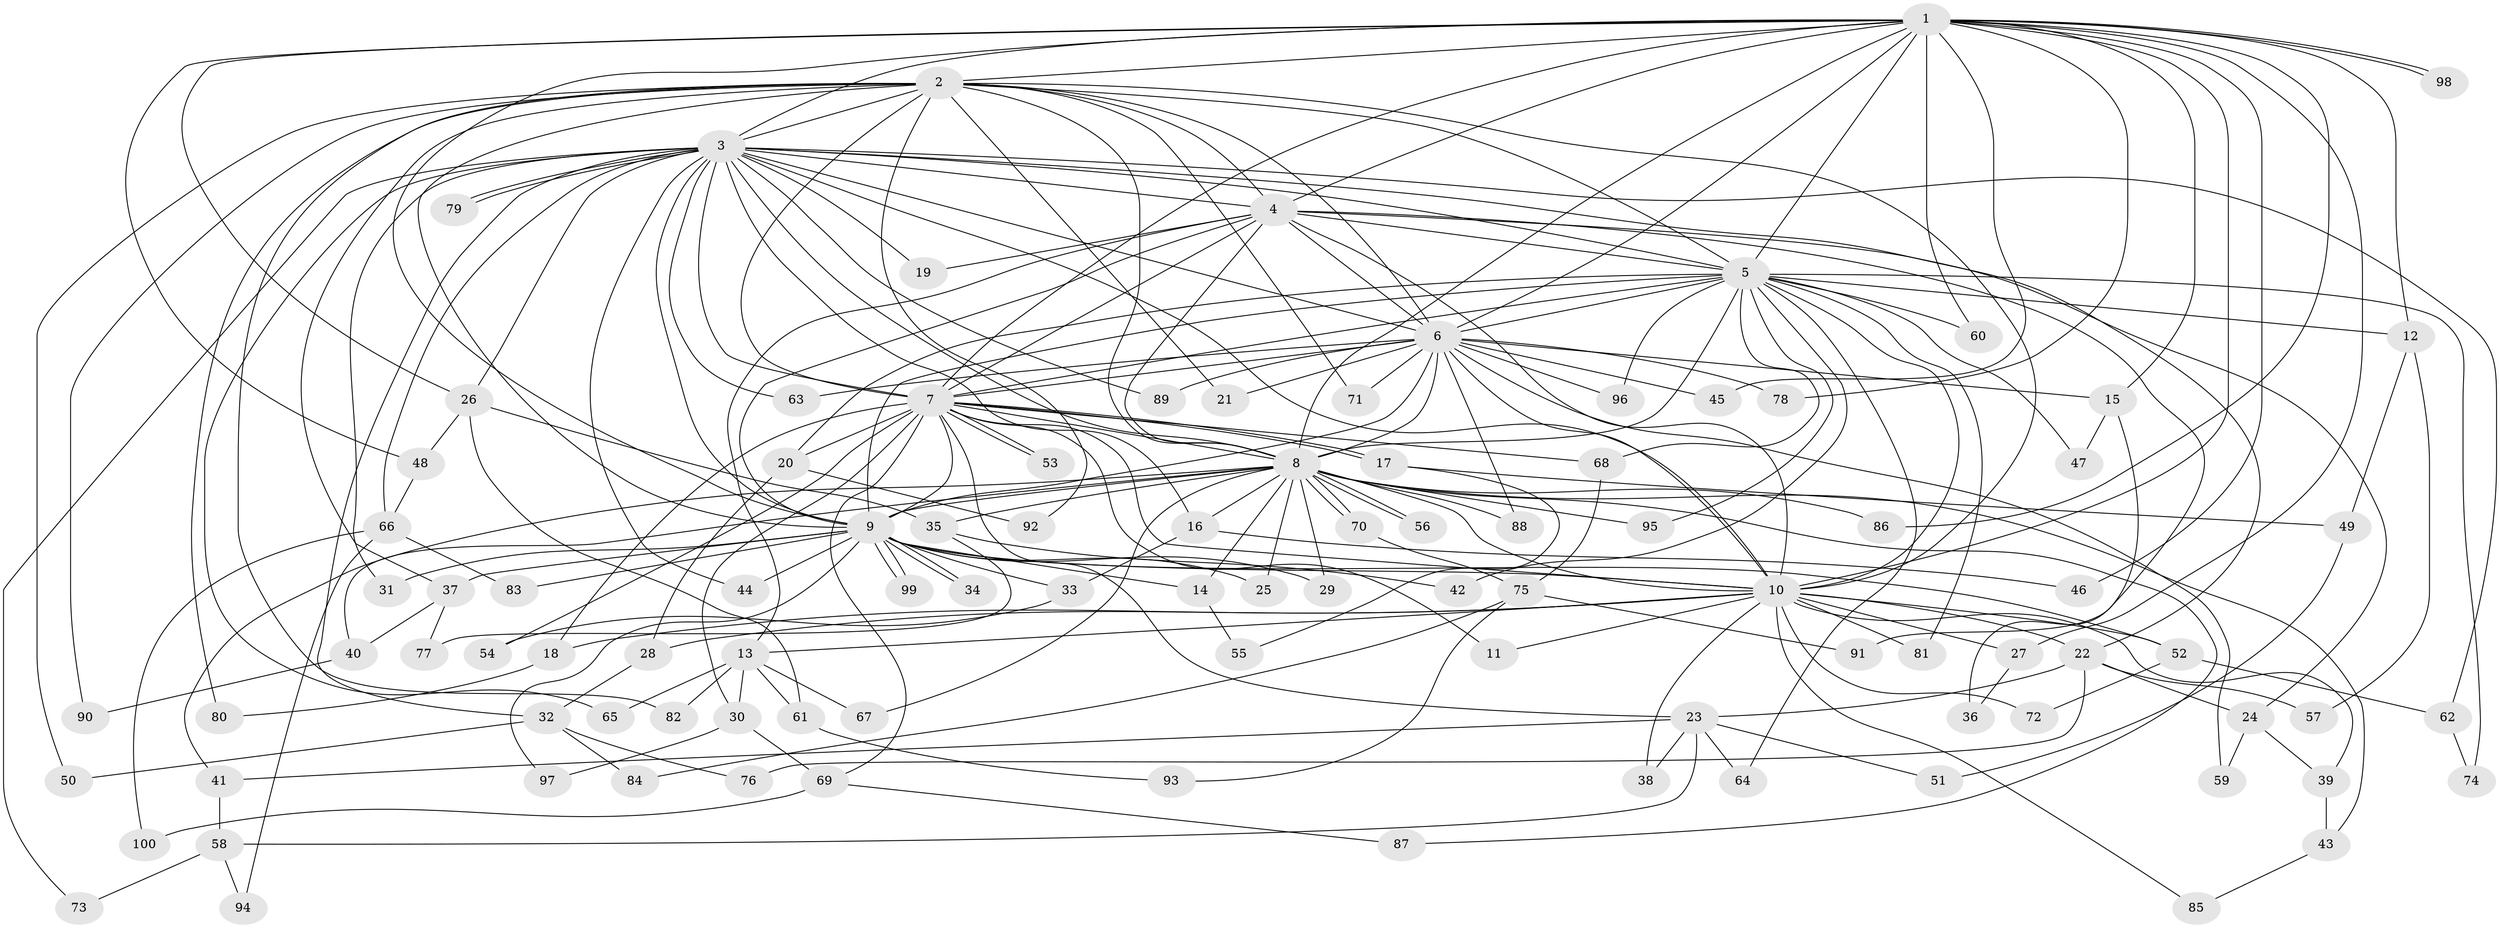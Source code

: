 // Generated by graph-tools (version 1.1) at 2025/38/02/21/25 10:38:52]
// undirected, 100 vertices, 225 edges
graph export_dot {
graph [start="1"]
  node [color=gray90,style=filled];
  1;
  2;
  3;
  4;
  5;
  6;
  7;
  8;
  9;
  10;
  11;
  12;
  13;
  14;
  15;
  16;
  17;
  18;
  19;
  20;
  21;
  22;
  23;
  24;
  25;
  26;
  27;
  28;
  29;
  30;
  31;
  32;
  33;
  34;
  35;
  36;
  37;
  38;
  39;
  40;
  41;
  42;
  43;
  44;
  45;
  46;
  47;
  48;
  49;
  50;
  51;
  52;
  53;
  54;
  55;
  56;
  57;
  58;
  59;
  60;
  61;
  62;
  63;
  64;
  65;
  66;
  67;
  68;
  69;
  70;
  71;
  72;
  73;
  74;
  75;
  76;
  77;
  78;
  79;
  80;
  81;
  82;
  83;
  84;
  85;
  86;
  87;
  88;
  89;
  90;
  91;
  92;
  93;
  94;
  95;
  96;
  97;
  98;
  99;
  100;
  1 -- 2;
  1 -- 3;
  1 -- 4;
  1 -- 5;
  1 -- 6;
  1 -- 7;
  1 -- 8;
  1 -- 9;
  1 -- 10;
  1 -- 12;
  1 -- 15;
  1 -- 26;
  1 -- 27;
  1 -- 45;
  1 -- 46;
  1 -- 48;
  1 -- 60;
  1 -- 78;
  1 -- 86;
  1 -- 98;
  1 -- 98;
  2 -- 3;
  2 -- 4;
  2 -- 5;
  2 -- 6;
  2 -- 7;
  2 -- 8;
  2 -- 9;
  2 -- 10;
  2 -- 21;
  2 -- 37;
  2 -- 50;
  2 -- 71;
  2 -- 80;
  2 -- 82;
  2 -- 90;
  2 -- 92;
  3 -- 4;
  3 -- 5;
  3 -- 6;
  3 -- 7;
  3 -- 8;
  3 -- 9;
  3 -- 10;
  3 -- 16;
  3 -- 19;
  3 -- 22;
  3 -- 26;
  3 -- 31;
  3 -- 32;
  3 -- 44;
  3 -- 62;
  3 -- 63;
  3 -- 65;
  3 -- 66;
  3 -- 73;
  3 -- 79;
  3 -- 79;
  3 -- 89;
  4 -- 5;
  4 -- 6;
  4 -- 7;
  4 -- 8;
  4 -- 9;
  4 -- 10;
  4 -- 13;
  4 -- 19;
  4 -- 24;
  4 -- 36;
  5 -- 6;
  5 -- 7;
  5 -- 8;
  5 -- 9;
  5 -- 10;
  5 -- 12;
  5 -- 20;
  5 -- 42;
  5 -- 47;
  5 -- 60;
  5 -- 64;
  5 -- 68;
  5 -- 74;
  5 -- 81;
  5 -- 95;
  5 -- 96;
  6 -- 7;
  6 -- 8;
  6 -- 9;
  6 -- 10;
  6 -- 15;
  6 -- 21;
  6 -- 45;
  6 -- 59;
  6 -- 63;
  6 -- 71;
  6 -- 78;
  6 -- 88;
  6 -- 89;
  6 -- 96;
  7 -- 8;
  7 -- 9;
  7 -- 10;
  7 -- 11;
  7 -- 17;
  7 -- 17;
  7 -- 18;
  7 -- 20;
  7 -- 23;
  7 -- 30;
  7 -- 53;
  7 -- 53;
  7 -- 54;
  7 -- 68;
  7 -- 69;
  8 -- 9;
  8 -- 10;
  8 -- 14;
  8 -- 16;
  8 -- 25;
  8 -- 29;
  8 -- 35;
  8 -- 40;
  8 -- 41;
  8 -- 43;
  8 -- 56;
  8 -- 56;
  8 -- 67;
  8 -- 70;
  8 -- 70;
  8 -- 86;
  8 -- 87;
  8 -- 88;
  8 -- 95;
  9 -- 10;
  9 -- 14;
  9 -- 25;
  9 -- 29;
  9 -- 31;
  9 -- 33;
  9 -- 34;
  9 -- 34;
  9 -- 37;
  9 -- 44;
  9 -- 52;
  9 -- 83;
  9 -- 97;
  9 -- 99;
  9 -- 99;
  10 -- 11;
  10 -- 13;
  10 -- 18;
  10 -- 22;
  10 -- 27;
  10 -- 28;
  10 -- 38;
  10 -- 39;
  10 -- 52;
  10 -- 72;
  10 -- 81;
  10 -- 85;
  12 -- 49;
  12 -- 57;
  13 -- 30;
  13 -- 61;
  13 -- 65;
  13 -- 67;
  13 -- 82;
  14 -- 55;
  15 -- 47;
  15 -- 91;
  16 -- 33;
  16 -- 46;
  17 -- 49;
  17 -- 55;
  18 -- 80;
  20 -- 28;
  20 -- 92;
  22 -- 23;
  22 -- 24;
  22 -- 57;
  22 -- 76;
  23 -- 38;
  23 -- 41;
  23 -- 51;
  23 -- 58;
  23 -- 64;
  24 -- 39;
  24 -- 59;
  26 -- 35;
  26 -- 48;
  26 -- 61;
  27 -- 36;
  28 -- 32;
  30 -- 69;
  30 -- 97;
  32 -- 50;
  32 -- 76;
  32 -- 84;
  33 -- 54;
  35 -- 42;
  35 -- 77;
  37 -- 40;
  37 -- 77;
  39 -- 43;
  40 -- 90;
  41 -- 58;
  43 -- 85;
  48 -- 66;
  49 -- 51;
  52 -- 62;
  52 -- 72;
  58 -- 73;
  58 -- 94;
  61 -- 93;
  62 -- 74;
  66 -- 83;
  66 -- 94;
  66 -- 100;
  68 -- 75;
  69 -- 87;
  69 -- 100;
  70 -- 75;
  75 -- 84;
  75 -- 91;
  75 -- 93;
}
